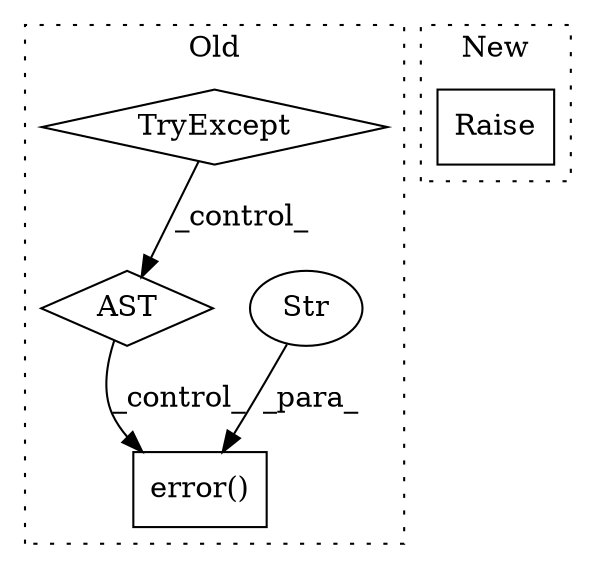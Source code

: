 digraph G {
subgraph cluster0 {
1 [label="error()" a="75" s="3929,4003" l="13,1" shape="box"];
3 [label="Str" a="66" s="3942" l="61" shape="ellipse"];
4 [label="TryExcept" a="71" s="2986" l="13" shape="diamond"];
5 [label="AST" a="2" s="3896,0" l="7,0" shape="diamond"];
label = "Old";
style="dotted";
}
subgraph cluster1 {
2 [label="Raise" a="91" s="3504" l="6" shape="box"];
label = "New";
style="dotted";
}
3 -> 1 [label="_para_"];
4 -> 5 [label="_control_"];
5 -> 1 [label="_control_"];
}